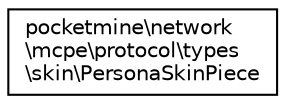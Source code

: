 digraph "Graphical Class Hierarchy"
{
 // INTERACTIVE_SVG=YES
 // LATEX_PDF_SIZE
  edge [fontname="Helvetica",fontsize="10",labelfontname="Helvetica",labelfontsize="10"];
  node [fontname="Helvetica",fontsize="10",shape=record];
  rankdir="LR";
  Node0 [label="pocketmine\\network\l\\mcpe\\protocol\\types\l\\skin\\PersonaSkinPiece",height=0.2,width=0.4,color="black", fillcolor="white", style="filled",URL="$d3/d5d/classpocketmine_1_1network_1_1mcpe_1_1protocol_1_1types_1_1skin_1_1_persona_skin_piece.html",tooltip=" "];
}
